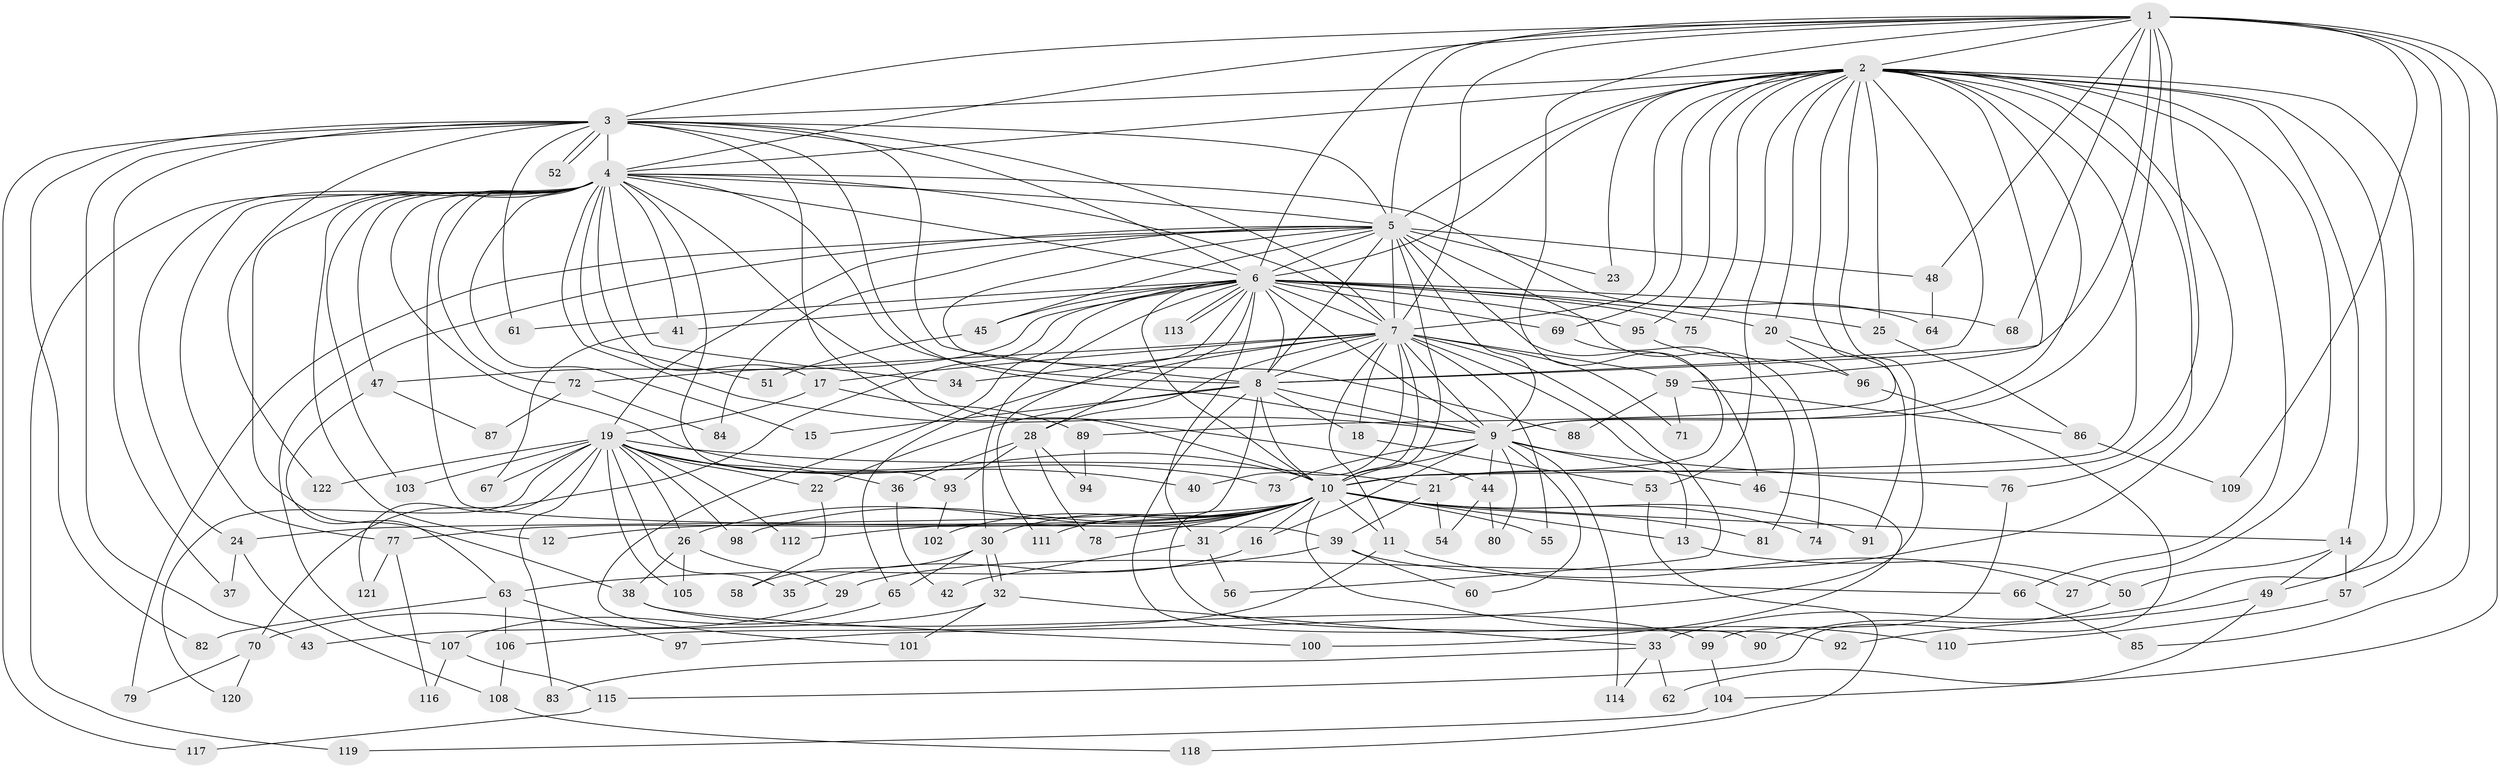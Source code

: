 // coarse degree distribution, {27: 0.021739130434782608, 23: 0.010869565217391304, 31: 0.010869565217391304, 17: 0.010869565217391304, 26: 0.010869565217391304, 12: 0.010869565217391304, 14: 0.010869565217391304, 5: 0.08695652173913043, 2: 0.5, 3: 0.18478260869565216, 18: 0.010869565217391304, 4: 0.08695652173913043, 6: 0.021739130434782608, 7: 0.021739130434782608}
// Generated by graph-tools (version 1.1) at 2025/41/03/06/25 10:41:37]
// undirected, 122 vertices, 269 edges
graph export_dot {
graph [start="1"]
  node [color=gray90,style=filled];
  1;
  2;
  3;
  4;
  5;
  6;
  7;
  8;
  9;
  10;
  11;
  12;
  13;
  14;
  15;
  16;
  17;
  18;
  19;
  20;
  21;
  22;
  23;
  24;
  25;
  26;
  27;
  28;
  29;
  30;
  31;
  32;
  33;
  34;
  35;
  36;
  37;
  38;
  39;
  40;
  41;
  42;
  43;
  44;
  45;
  46;
  47;
  48;
  49;
  50;
  51;
  52;
  53;
  54;
  55;
  56;
  57;
  58;
  59;
  60;
  61;
  62;
  63;
  64;
  65;
  66;
  67;
  68;
  69;
  70;
  71;
  72;
  73;
  74;
  75;
  76;
  77;
  78;
  79;
  80;
  81;
  82;
  83;
  84;
  85;
  86;
  87;
  88;
  89;
  90;
  91;
  92;
  93;
  94;
  95;
  96;
  97;
  98;
  99;
  100;
  101;
  102;
  103;
  104;
  105;
  106;
  107;
  108;
  109;
  110;
  111;
  112;
  113;
  114;
  115;
  116;
  117;
  118;
  119;
  120;
  121;
  122;
  1 -- 2;
  1 -- 3;
  1 -- 4;
  1 -- 5;
  1 -- 6;
  1 -- 7;
  1 -- 8;
  1 -- 9;
  1 -- 10;
  1 -- 21;
  1 -- 48;
  1 -- 57;
  1 -- 68;
  1 -- 85;
  1 -- 104;
  1 -- 109;
  2 -- 3;
  2 -- 4;
  2 -- 5;
  2 -- 6;
  2 -- 7;
  2 -- 8;
  2 -- 9;
  2 -- 10;
  2 -- 14;
  2 -- 20;
  2 -- 23;
  2 -- 25;
  2 -- 27;
  2 -- 29;
  2 -- 33;
  2 -- 49;
  2 -- 53;
  2 -- 59;
  2 -- 66;
  2 -- 69;
  2 -- 75;
  2 -- 76;
  2 -- 89;
  2 -- 95;
  2 -- 97;
  3 -- 4;
  3 -- 5;
  3 -- 6;
  3 -- 7;
  3 -- 8;
  3 -- 9;
  3 -- 10;
  3 -- 37;
  3 -- 43;
  3 -- 52;
  3 -- 52;
  3 -- 61;
  3 -- 82;
  3 -- 117;
  3 -- 122;
  4 -- 5;
  4 -- 6;
  4 -- 7;
  4 -- 8;
  4 -- 9;
  4 -- 10;
  4 -- 12;
  4 -- 15;
  4 -- 17;
  4 -- 24;
  4 -- 34;
  4 -- 38;
  4 -- 39;
  4 -- 41;
  4 -- 44;
  4 -- 47;
  4 -- 51;
  4 -- 64;
  4 -- 72;
  4 -- 77;
  4 -- 93;
  4 -- 103;
  4 -- 119;
  5 -- 6;
  5 -- 7;
  5 -- 8;
  5 -- 9;
  5 -- 10;
  5 -- 19;
  5 -- 23;
  5 -- 45;
  5 -- 46;
  5 -- 48;
  5 -- 74;
  5 -- 79;
  5 -- 84;
  5 -- 88;
  5 -- 107;
  6 -- 7;
  6 -- 8;
  6 -- 9;
  6 -- 10;
  6 -- 20;
  6 -- 25;
  6 -- 28;
  6 -- 30;
  6 -- 31;
  6 -- 41;
  6 -- 45;
  6 -- 47;
  6 -- 61;
  6 -- 68;
  6 -- 69;
  6 -- 70;
  6 -- 75;
  6 -- 95;
  6 -- 101;
  6 -- 111;
  6 -- 113;
  6 -- 113;
  7 -- 8;
  7 -- 9;
  7 -- 10;
  7 -- 11;
  7 -- 13;
  7 -- 17;
  7 -- 18;
  7 -- 28;
  7 -- 34;
  7 -- 40;
  7 -- 55;
  7 -- 56;
  7 -- 59;
  7 -- 65;
  7 -- 71;
  7 -- 72;
  8 -- 9;
  8 -- 10;
  8 -- 15;
  8 -- 18;
  8 -- 22;
  8 -- 90;
  8 -- 92;
  9 -- 10;
  9 -- 16;
  9 -- 44;
  9 -- 46;
  9 -- 60;
  9 -- 73;
  9 -- 76;
  9 -- 80;
  9 -- 114;
  10 -- 11;
  10 -- 12;
  10 -- 13;
  10 -- 14;
  10 -- 16;
  10 -- 24;
  10 -- 26;
  10 -- 30;
  10 -- 31;
  10 -- 55;
  10 -- 74;
  10 -- 77;
  10 -- 78;
  10 -- 81;
  10 -- 91;
  10 -- 98;
  10 -- 102;
  10 -- 110;
  10 -- 111;
  10 -- 112;
  11 -- 27;
  11 -- 106;
  13 -- 50;
  14 -- 49;
  14 -- 50;
  14 -- 57;
  16 -- 35;
  17 -- 19;
  17 -- 89;
  18 -- 53;
  19 -- 21;
  19 -- 22;
  19 -- 26;
  19 -- 35;
  19 -- 36;
  19 -- 40;
  19 -- 67;
  19 -- 73;
  19 -- 83;
  19 -- 98;
  19 -- 103;
  19 -- 105;
  19 -- 112;
  19 -- 120;
  19 -- 121;
  19 -- 122;
  20 -- 91;
  20 -- 96;
  21 -- 39;
  21 -- 54;
  22 -- 58;
  24 -- 37;
  24 -- 108;
  25 -- 86;
  26 -- 29;
  26 -- 38;
  26 -- 105;
  28 -- 36;
  28 -- 78;
  28 -- 93;
  28 -- 94;
  29 -- 70;
  30 -- 32;
  30 -- 32;
  30 -- 58;
  30 -- 65;
  31 -- 42;
  31 -- 56;
  32 -- 33;
  32 -- 43;
  32 -- 101;
  33 -- 62;
  33 -- 83;
  33 -- 114;
  36 -- 42;
  38 -- 99;
  38 -- 100;
  39 -- 60;
  39 -- 63;
  39 -- 66;
  41 -- 67;
  44 -- 54;
  44 -- 80;
  45 -- 51;
  46 -- 100;
  47 -- 63;
  47 -- 87;
  48 -- 64;
  49 -- 62;
  49 -- 92;
  50 -- 90;
  53 -- 118;
  57 -- 110;
  59 -- 71;
  59 -- 86;
  59 -- 88;
  63 -- 82;
  63 -- 97;
  63 -- 106;
  65 -- 107;
  66 -- 85;
  69 -- 81;
  70 -- 79;
  70 -- 120;
  72 -- 84;
  72 -- 87;
  76 -- 99;
  77 -- 116;
  77 -- 121;
  86 -- 109;
  89 -- 94;
  93 -- 102;
  95 -- 96;
  96 -- 115;
  99 -- 104;
  104 -- 119;
  106 -- 108;
  107 -- 115;
  107 -- 116;
  108 -- 118;
  115 -- 117;
}
